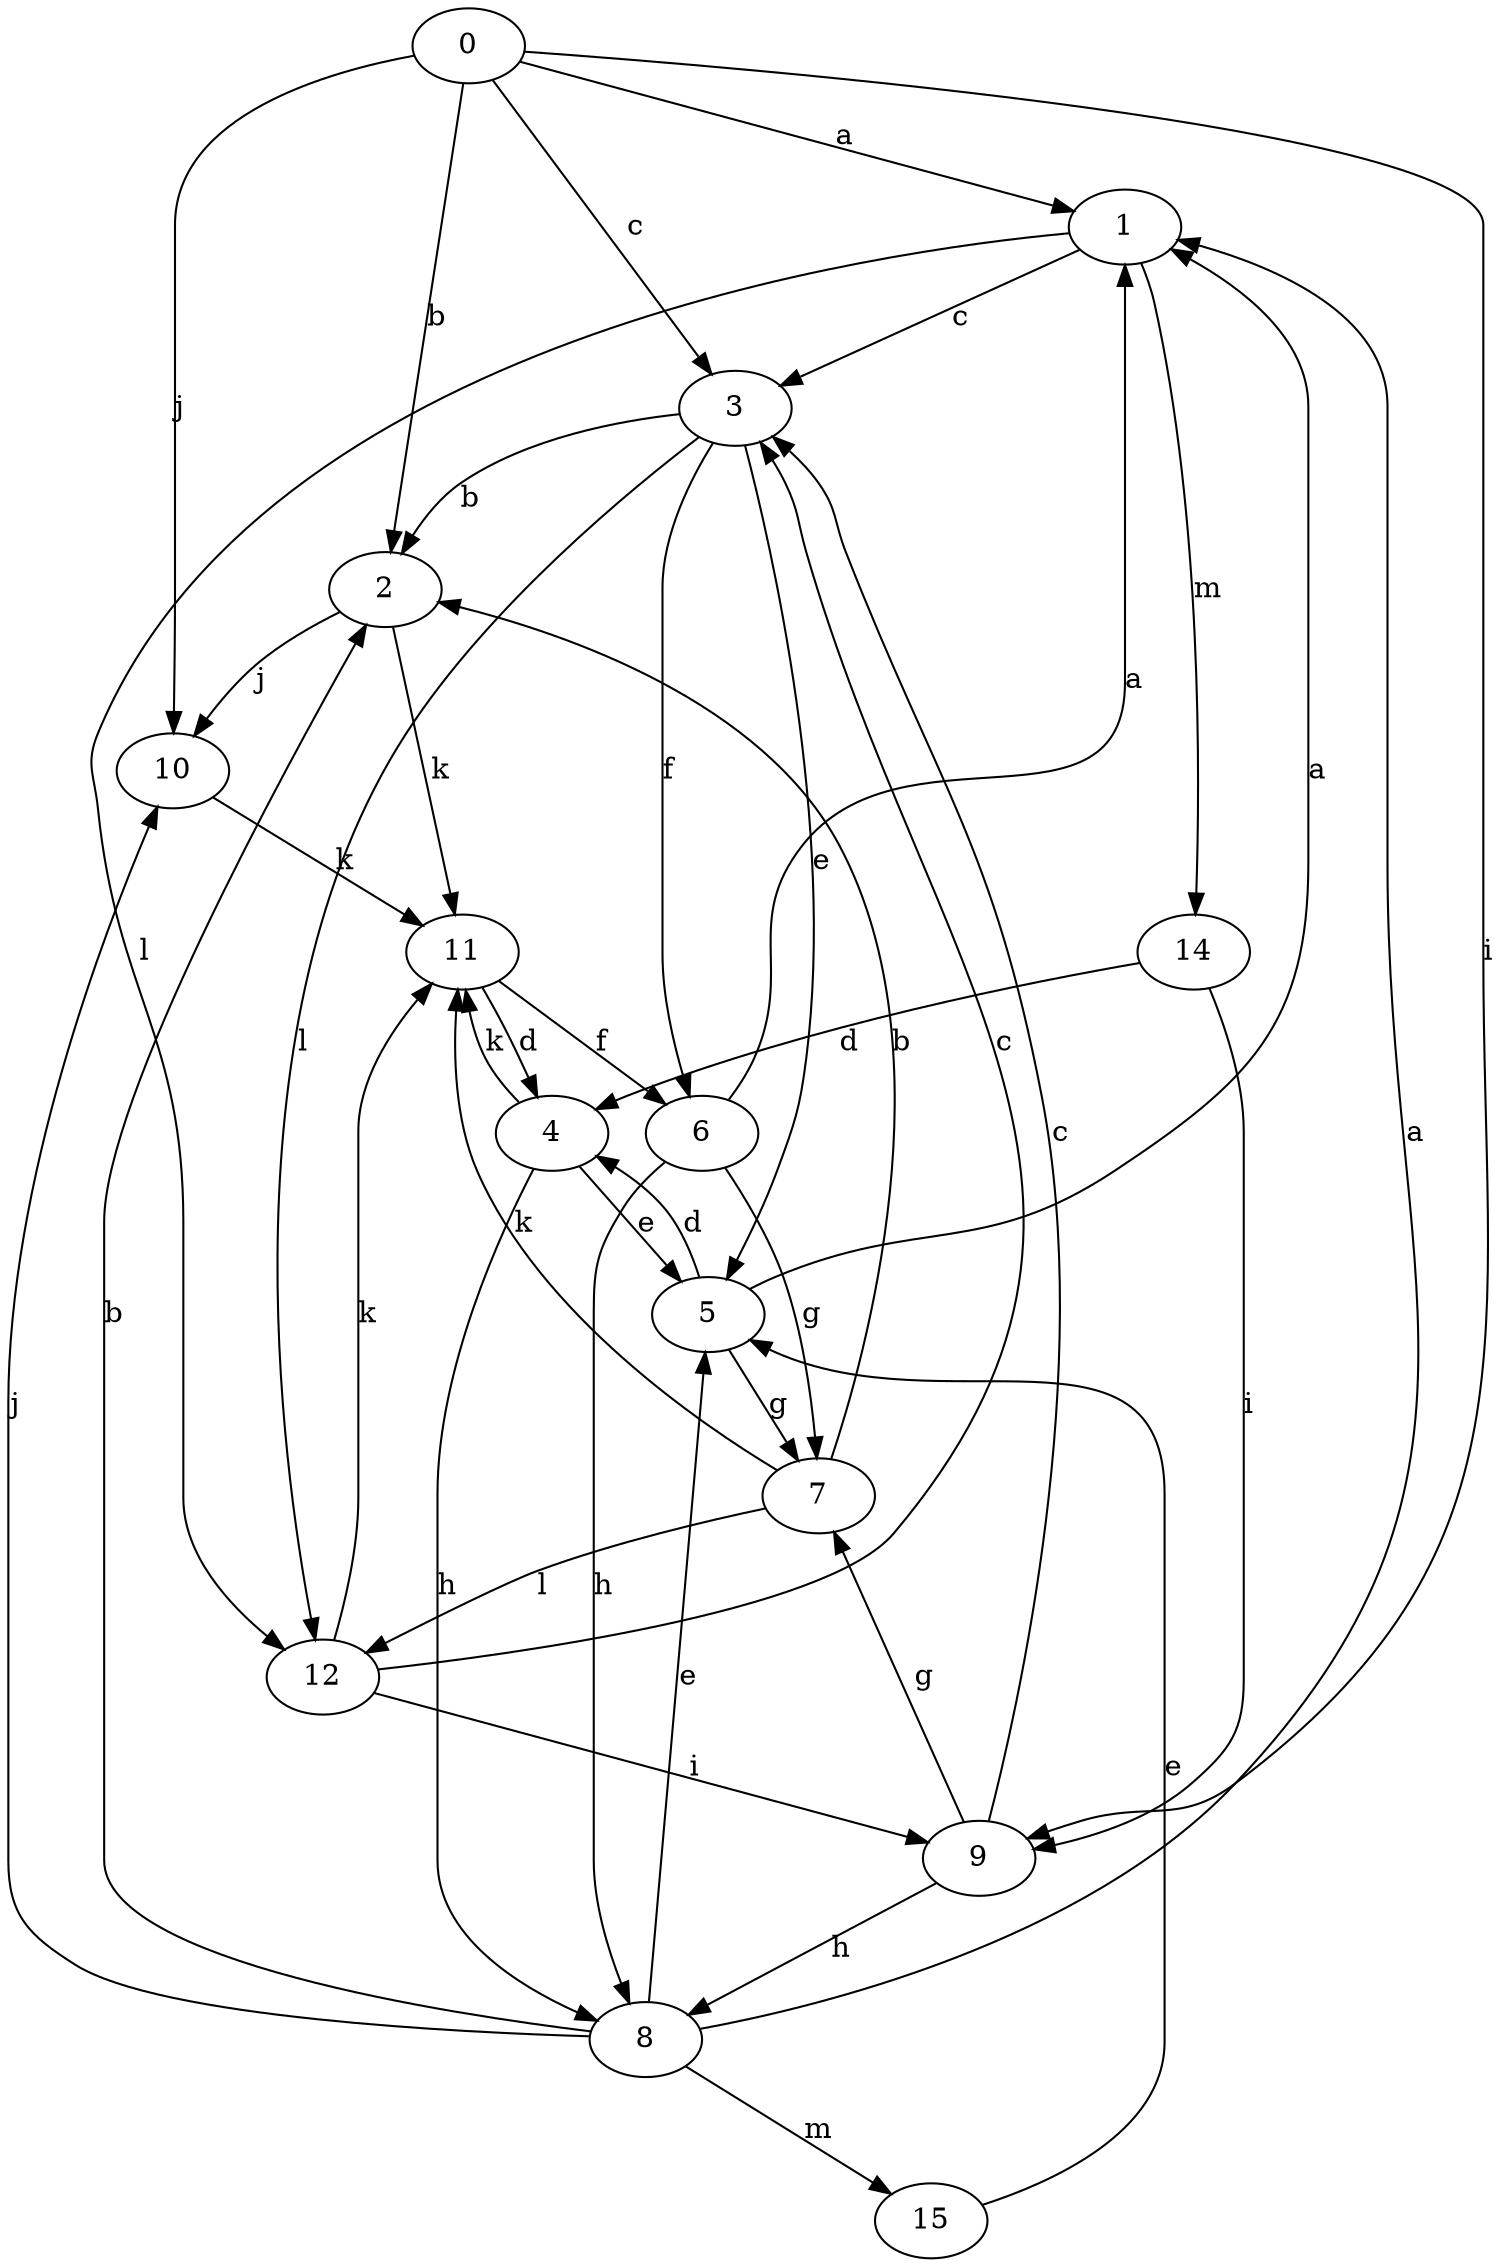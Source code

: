 strict digraph  {
0;
1;
2;
3;
4;
5;
6;
7;
8;
9;
10;
11;
12;
14;
15;
0 -> 1  [label=a];
0 -> 2  [label=b];
0 -> 3  [label=c];
0 -> 9  [label=i];
0 -> 10  [label=j];
1 -> 3  [label=c];
1 -> 12  [label=l];
1 -> 14  [label=m];
2 -> 10  [label=j];
2 -> 11  [label=k];
3 -> 2  [label=b];
3 -> 5  [label=e];
3 -> 6  [label=f];
3 -> 12  [label=l];
4 -> 5  [label=e];
4 -> 8  [label=h];
4 -> 11  [label=k];
5 -> 1  [label=a];
5 -> 4  [label=d];
5 -> 7  [label=g];
6 -> 1  [label=a];
6 -> 7  [label=g];
6 -> 8  [label=h];
7 -> 2  [label=b];
7 -> 11  [label=k];
7 -> 12  [label=l];
8 -> 1  [label=a];
8 -> 2  [label=b];
8 -> 5  [label=e];
8 -> 10  [label=j];
8 -> 15  [label=m];
9 -> 3  [label=c];
9 -> 7  [label=g];
9 -> 8  [label=h];
10 -> 11  [label=k];
11 -> 4  [label=d];
11 -> 6  [label=f];
12 -> 3  [label=c];
12 -> 9  [label=i];
12 -> 11  [label=k];
14 -> 4  [label=d];
14 -> 9  [label=i];
15 -> 5  [label=e];
}
